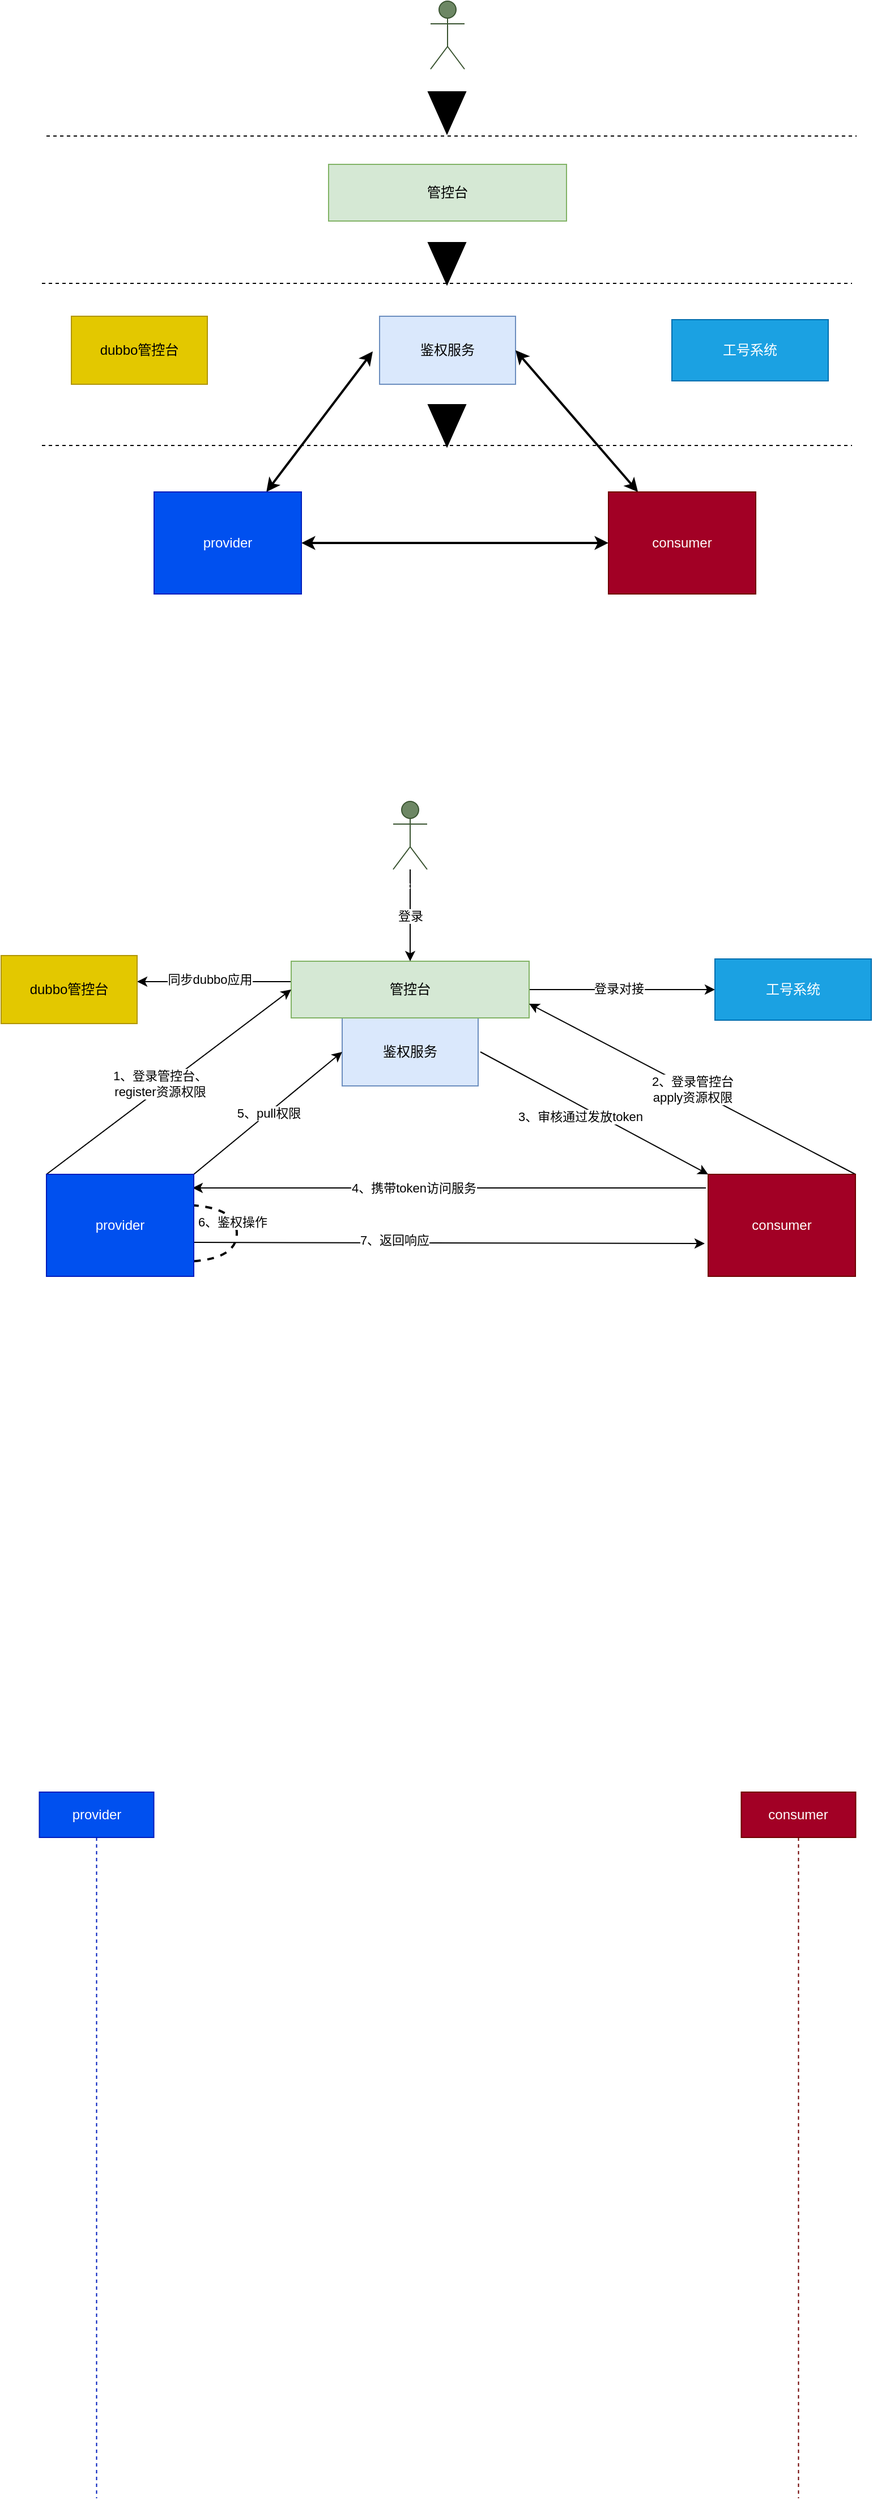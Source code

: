<mxfile version="15.2.1" type="github">
  <diagram id="Rt_aOJDZjldqN0n_Yfco" name="第 1 页">
    <mxGraphModel dx="1426" dy="749" grid="0" gridSize="10" guides="1" tooltips="1" connect="1" arrows="1" fold="1" page="1" pageScale="1" pageWidth="827" pageHeight="1169" math="0" shadow="0">
      <root>
        <mxCell id="0" />
        <mxCell id="1" parent="0" />
        <mxCell id="FW1CljVprD20GtqrH7NL-8" style="edgeStyle=none;rounded=0;orthogonalLoop=1;jettySize=auto;html=1;entryX=0;entryY=0;entryDx=0;entryDy=0;" edge="1" parent="1" target="FW1CljVprD20GtqrH7NL-3">
          <mxGeometry relative="1" as="geometry">
            <mxPoint x="443" y="947" as="sourcePoint" />
          </mxGeometry>
        </mxCell>
        <mxCell id="FW1CljVprD20GtqrH7NL-9" value="3、审核通过发放token" style="edgeLabel;html=1;align=center;verticalAlign=middle;resizable=0;points=[];" vertex="1" connectable="0" parent="FW1CljVprD20GtqrH7NL-8">
          <mxGeometry x="0.027" relative="1" as="geometry">
            <mxPoint x="-15" y="1" as="offset" />
          </mxGeometry>
        </mxCell>
        <mxCell id="FW1CljVprD20GtqrH7NL-1" value="鉴权服务" style="rounded=0;whiteSpace=wrap;html=1;fillColor=#dae8fc;strokeColor=#6c8ebf;" vertex="1" parent="1">
          <mxGeometry x="321" y="917" width="120" height="60" as="geometry" />
        </mxCell>
        <mxCell id="FW1CljVprD20GtqrH7NL-27" style="edgeStyle=orthogonalEdgeStyle;curved=1;rounded=0;orthogonalLoop=1;jettySize=auto;html=1;exitX=1;exitY=0.5;exitDx=0;exitDy=0;entryX=0;entryY=0.5;entryDx=0;entryDy=0;startArrow=none;startFill=0;" edge="1" parent="1" source="FW1CljVprD20GtqrH7NL-2" target="FW1CljVprD20GtqrH7NL-26">
          <mxGeometry relative="1" as="geometry" />
        </mxCell>
        <mxCell id="FW1CljVprD20GtqrH7NL-28" value="登录对接" style="edgeLabel;html=1;align=center;verticalAlign=middle;resizable=0;points=[];" vertex="1" connectable="0" parent="FW1CljVprD20GtqrH7NL-27">
          <mxGeometry x="-0.037" y="1" relative="1" as="geometry">
            <mxPoint as="offset" />
          </mxGeometry>
        </mxCell>
        <mxCell id="FW1CljVprD20GtqrH7NL-30" style="edgeStyle=orthogonalEdgeStyle;curved=1;rounded=0;orthogonalLoop=1;jettySize=auto;html=1;entryX=1;entryY=0.5;entryDx=0;entryDy=0;startArrow=none;startFill=0;" edge="1" parent="1">
          <mxGeometry relative="1" as="geometry">
            <mxPoint x="276" y="885" as="sourcePoint" />
            <mxPoint x="140" y="885" as="targetPoint" />
          </mxGeometry>
        </mxCell>
        <mxCell id="FW1CljVprD20GtqrH7NL-31" value="同步dubbo应用" style="edgeLabel;html=1;align=center;verticalAlign=middle;resizable=0;points=[];" vertex="1" connectable="0" parent="FW1CljVprD20GtqrH7NL-30">
          <mxGeometry x="0.06" y="-2" relative="1" as="geometry">
            <mxPoint as="offset" />
          </mxGeometry>
        </mxCell>
        <mxCell id="FW1CljVprD20GtqrH7NL-2" value="管控台" style="rounded=0;whiteSpace=wrap;html=1;fillColor=#d5e8d4;strokeColor=#82b366;" vertex="1" parent="1">
          <mxGeometry x="276" y="867" width="210" height="50" as="geometry" />
        </mxCell>
        <mxCell id="FW1CljVprD20GtqrH7NL-7" value="2、登录管控台&lt;br&gt;apply资源权限" style="edgeStyle=none;rounded=0;orthogonalLoop=1;jettySize=auto;html=1;entryX=1;entryY=0.75;entryDx=0;entryDy=0;exitX=1;exitY=0;exitDx=0;exitDy=0;" edge="1" parent="1" source="FW1CljVprD20GtqrH7NL-3" target="FW1CljVprD20GtqrH7NL-2">
          <mxGeometry relative="1" as="geometry" />
        </mxCell>
        <mxCell id="FW1CljVprD20GtqrH7NL-10" style="edgeStyle=none;rounded=0;orthogonalLoop=1;jettySize=auto;html=1;entryX=0.992;entryY=0.133;entryDx=0;entryDy=0;entryPerimeter=0;" edge="1" parent="1" target="FW1CljVprD20GtqrH7NL-4">
          <mxGeometry relative="1" as="geometry">
            <mxPoint x="642" y="1067" as="sourcePoint" />
            <mxPoint x="196" y="1064" as="targetPoint" />
          </mxGeometry>
        </mxCell>
        <mxCell id="FW1CljVprD20GtqrH7NL-11" value="4、携带token访问服务" style="edgeLabel;html=1;align=center;verticalAlign=middle;resizable=0;points=[];" vertex="1" connectable="0" parent="FW1CljVprD20GtqrH7NL-10">
          <mxGeometry x="0.14" relative="1" as="geometry">
            <mxPoint as="offset" />
          </mxGeometry>
        </mxCell>
        <mxCell id="FW1CljVprD20GtqrH7NL-3" value="consumer" style="rounded=0;whiteSpace=wrap;html=1;fillColor=#a20025;strokeColor=#6F0000;fontColor=#ffffff;" vertex="1" parent="1">
          <mxGeometry x="644" y="1055" width="130" height="90" as="geometry" />
        </mxCell>
        <mxCell id="FW1CljVprD20GtqrH7NL-5" style="edgeStyle=none;rounded=0;orthogonalLoop=1;jettySize=auto;html=1;entryX=0;entryY=0.5;entryDx=0;entryDy=0;exitX=0;exitY=0;exitDx=0;exitDy=0;" edge="1" parent="1" source="FW1CljVprD20GtqrH7NL-4" target="FW1CljVprD20GtqrH7NL-2">
          <mxGeometry relative="1" as="geometry" />
        </mxCell>
        <mxCell id="FW1CljVprD20GtqrH7NL-6" value="1、登录管控台、&lt;br&gt;register资源权限" style="edgeLabel;html=1;align=center;verticalAlign=middle;resizable=0;points=[];" vertex="1" connectable="0" parent="FW1CljVprD20GtqrH7NL-5">
          <mxGeometry x="-0.053" y="4" relative="1" as="geometry">
            <mxPoint as="offset" />
          </mxGeometry>
        </mxCell>
        <mxCell id="FW1CljVprD20GtqrH7NL-14" value="5、pull权限" style="edgeStyle=none;rounded=0;orthogonalLoop=1;jettySize=auto;html=1;exitX=1;exitY=0;exitDx=0;exitDy=0;entryX=0;entryY=0.5;entryDx=0;entryDy=0;" edge="1" parent="1" source="FW1CljVprD20GtqrH7NL-4" target="FW1CljVprD20GtqrH7NL-1">
          <mxGeometry relative="1" as="geometry" />
        </mxCell>
        <mxCell id="FW1CljVprD20GtqrH7NL-15" style="edgeStyle=none;rounded=0;orthogonalLoop=1;jettySize=auto;html=1;exitX=1;exitY=0.667;exitDx=0;exitDy=0;exitPerimeter=0;" edge="1" parent="1" source="FW1CljVprD20GtqrH7NL-4">
          <mxGeometry relative="1" as="geometry">
            <mxPoint x="196" y="1115.5" as="sourcePoint" />
            <mxPoint x="641" y="1116" as="targetPoint" />
          </mxGeometry>
        </mxCell>
        <mxCell id="FW1CljVprD20GtqrH7NL-16" value="7、返回响应" style="edgeLabel;html=1;align=center;verticalAlign=middle;resizable=0;points=[];" vertex="1" connectable="0" parent="FW1CljVprD20GtqrH7NL-15">
          <mxGeometry x="-0.215" y="3" relative="1" as="geometry">
            <mxPoint as="offset" />
          </mxGeometry>
        </mxCell>
        <mxCell id="FW1CljVprD20GtqrH7NL-18" value="" style="endArrow=none;dashed=1;html=1;strokeWidth=2;edgeStyle=orthogonalEdgeStyle;curved=1;" edge="1" parent="1">
          <mxGeometry width="50" height="50" relative="1" as="geometry">
            <mxPoint x="178" y="1132" as="sourcePoint" />
            <mxPoint x="178" y="1082" as="targetPoint" />
            <Array as="points">
              <mxPoint x="228" y="1132" />
              <mxPoint x="228" y="1082" />
            </Array>
          </mxGeometry>
        </mxCell>
        <mxCell id="FW1CljVprD20GtqrH7NL-19" value="6、鉴权操作" style="edgeLabel;html=1;align=center;verticalAlign=middle;resizable=0;points=[];" vertex="1" connectable="0" parent="FW1CljVprD20GtqrH7NL-18">
          <mxGeometry x="0.133" y="4" relative="1" as="geometry">
            <mxPoint as="offset" />
          </mxGeometry>
        </mxCell>
        <mxCell id="FW1CljVprD20GtqrH7NL-4" value="provider" style="rounded=0;whiteSpace=wrap;html=1;fillColor=#0050ef;strokeColor=#001DBC;fontColor=#ffffff;" vertex="1" parent="1">
          <mxGeometry x="60" y="1055" width="130" height="90" as="geometry" />
        </mxCell>
        <mxCell id="FW1CljVprD20GtqrH7NL-26" value="工号系统" style="rounded=0;whiteSpace=wrap;html=1;fillColor=#1ba1e2;strokeColor=#006EAF;fontColor=#ffffff;" vertex="1" parent="1">
          <mxGeometry x="650" y="865" width="138" height="54" as="geometry" />
        </mxCell>
        <mxCell id="FW1CljVprD20GtqrH7NL-29" value="dubbo管控台" style="rounded=0;whiteSpace=wrap;html=1;fillColor=#e3c800;strokeColor=#B09500;fontColor=#000000;" vertex="1" parent="1">
          <mxGeometry x="20" y="862" width="120" height="60" as="geometry" />
        </mxCell>
        <mxCell id="FW1CljVprD20GtqrH7NL-33" value="登录" style="edgeStyle=orthogonalEdgeStyle;curved=1;rounded=0;orthogonalLoop=1;jettySize=auto;html=1;startArrow=none;startFill=0;" edge="1" parent="1" source="FW1CljVprD20GtqrH7NL-32" target="FW1CljVprD20GtqrH7NL-2">
          <mxGeometry relative="1" as="geometry" />
        </mxCell>
        <mxCell id="FW1CljVprD20GtqrH7NL-32" value="Actor" style="shape=umlActor;verticalLabelPosition=bottom;verticalAlign=top;html=1;outlineConnect=0;fillColor=#6d8764;strokeColor=#3A5431;fontColor=#ffffff;" vertex="1" parent="1">
          <mxGeometry x="366" y="726" width="30" height="60" as="geometry" />
        </mxCell>
        <mxCell id="FW1CljVprD20GtqrH7NL-36" value="管控台" style="rounded=0;whiteSpace=wrap;html=1;fillColor=#d5e8d4;strokeColor=#82b366;" vertex="1" parent="1">
          <mxGeometry x="309" y="164" width="210" height="50" as="geometry" />
        </mxCell>
        <mxCell id="FW1CljVprD20GtqrH7NL-37" value="Actor" style="shape=umlActor;verticalLabelPosition=bottom;verticalAlign=top;html=1;outlineConnect=0;fillColor=#6d8764;strokeColor=#3A5431;fontColor=#ffffff;" vertex="1" parent="1">
          <mxGeometry x="399" y="20" width="30" height="60" as="geometry" />
        </mxCell>
        <mxCell id="FW1CljVprD20GtqrH7NL-38" value="" style="endArrow=none;html=1;dashed=1;" edge="1" parent="1">
          <mxGeometry width="50" height="50" relative="1" as="geometry">
            <mxPoint x="60" y="139" as="sourcePoint" />
            <mxPoint x="775" y="139" as="targetPoint" />
          </mxGeometry>
        </mxCell>
        <mxCell id="FW1CljVprD20GtqrH7NL-39" value="工号系统" style="rounded=0;whiteSpace=wrap;html=1;fillColor=#1ba1e2;strokeColor=#006EAF;fontColor=#ffffff;" vertex="1" parent="1">
          <mxGeometry x="612" y="301" width="138" height="54" as="geometry" />
        </mxCell>
        <mxCell id="FW1CljVprD20GtqrH7NL-40" value="dubbo管控台" style="rounded=0;whiteSpace=wrap;html=1;fillColor=#e3c800;strokeColor=#B09500;fontColor=#000000;" vertex="1" parent="1">
          <mxGeometry x="82" y="298" width="120" height="60" as="geometry" />
        </mxCell>
        <mxCell id="FW1CljVprD20GtqrH7NL-41" value="" style="triangle;whiteSpace=wrap;html=1;rotation=90;fillColor=#000000;" vertex="1" parent="1">
          <mxGeometry x="395" y="102" width="37" height="33" as="geometry" />
        </mxCell>
        <mxCell id="FW1CljVprD20GtqrH7NL-43" value="" style="endArrow=none;html=1;dashed=1;" edge="1" parent="1">
          <mxGeometry width="50" height="50" relative="1" as="geometry">
            <mxPoint x="56" y="269" as="sourcePoint" />
            <mxPoint x="771" y="269" as="targetPoint" />
          </mxGeometry>
        </mxCell>
        <mxCell id="FW1CljVprD20GtqrH7NL-44" value="鉴权服务" style="rounded=0;whiteSpace=wrap;html=1;fillColor=#dae8fc;strokeColor=#6c8ebf;" vertex="1" parent="1">
          <mxGeometry x="354" y="298" width="120" height="60" as="geometry" />
        </mxCell>
        <mxCell id="FW1CljVprD20GtqrH7NL-45" value="" style="triangle;whiteSpace=wrap;html=1;rotation=90;fillColor=#000000;" vertex="1" parent="1">
          <mxGeometry x="395" y="235" width="37" height="33" as="geometry" />
        </mxCell>
        <mxCell id="FW1CljVprD20GtqrH7NL-50" style="edgeStyle=orthogonalEdgeStyle;curved=1;rounded=0;orthogonalLoop=1;jettySize=auto;html=1;startArrow=classic;startFill=1;strokeWidth=2;" edge="1" parent="1" source="FW1CljVprD20GtqrH7NL-46" target="FW1CljVprD20GtqrH7NL-47">
          <mxGeometry relative="1" as="geometry" />
        </mxCell>
        <mxCell id="FW1CljVprD20GtqrH7NL-52" style="edgeStyle=none;rounded=0;orthogonalLoop=1;jettySize=auto;html=1;entryX=-0.05;entryY=0.517;entryDx=0;entryDy=0;entryPerimeter=0;startArrow=classic;startFill=1;strokeWidth=2;" edge="1" parent="1" source="FW1CljVprD20GtqrH7NL-46" target="FW1CljVprD20GtqrH7NL-44">
          <mxGeometry relative="1" as="geometry" />
        </mxCell>
        <mxCell id="FW1CljVprD20GtqrH7NL-46" value="provider" style="rounded=0;whiteSpace=wrap;html=1;fillColor=#0050ef;strokeColor=#001DBC;fontColor=#ffffff;" vertex="1" parent="1">
          <mxGeometry x="155" y="453" width="130" height="90" as="geometry" />
        </mxCell>
        <mxCell id="FW1CljVprD20GtqrH7NL-53" style="edgeStyle=none;rounded=0;orthogonalLoop=1;jettySize=auto;html=1;entryX=1;entryY=0.5;entryDx=0;entryDy=0;startArrow=classic;startFill=1;strokeWidth=2;" edge="1" parent="1" source="FW1CljVprD20GtqrH7NL-47" target="FW1CljVprD20GtqrH7NL-44">
          <mxGeometry relative="1" as="geometry" />
        </mxCell>
        <mxCell id="FW1CljVprD20GtqrH7NL-47" value="consumer" style="rounded=0;whiteSpace=wrap;html=1;fillColor=#a20025;strokeColor=#6F0000;fontColor=#ffffff;" vertex="1" parent="1">
          <mxGeometry x="556" y="453" width="130" height="90" as="geometry" />
        </mxCell>
        <mxCell id="FW1CljVprD20GtqrH7NL-48" value="" style="endArrow=none;html=1;dashed=1;" edge="1" parent="1">
          <mxGeometry width="50" height="50" relative="1" as="geometry">
            <mxPoint x="56" y="412" as="sourcePoint" />
            <mxPoint x="771" y="412" as="targetPoint" />
          </mxGeometry>
        </mxCell>
        <mxCell id="FW1CljVprD20GtqrH7NL-49" value="" style="triangle;whiteSpace=wrap;html=1;rotation=90;fillColor=#000000;" vertex="1" parent="1">
          <mxGeometry x="395" y="378" width="37" height="33" as="geometry" />
        </mxCell>
        <mxCell id="FW1CljVprD20GtqrH7NL-55" value="provider" style="shape=umlLifeline;perimeter=lifelinePerimeter;whiteSpace=wrap;html=1;container=1;collapsible=0;recursiveResize=0;outlineConnect=0;fillColor=#0050ef;strokeColor=#001DBC;fontColor=#ffffff;" vertex="1" parent="1">
          <mxGeometry x="53.75" y="1600" width="101" height="623" as="geometry" />
        </mxCell>
        <mxCell id="FW1CljVprD20GtqrH7NL-56" value="consumer" style="shape=umlLifeline;perimeter=lifelinePerimeter;whiteSpace=wrap;html=1;container=1;collapsible=0;recursiveResize=0;outlineConnect=0;fillColor=#a20025;strokeColor=#6F0000;fontColor=#ffffff;" vertex="1" parent="1">
          <mxGeometry x="673.25" y="1600" width="101" height="623" as="geometry" />
        </mxCell>
      </root>
    </mxGraphModel>
  </diagram>
</mxfile>
